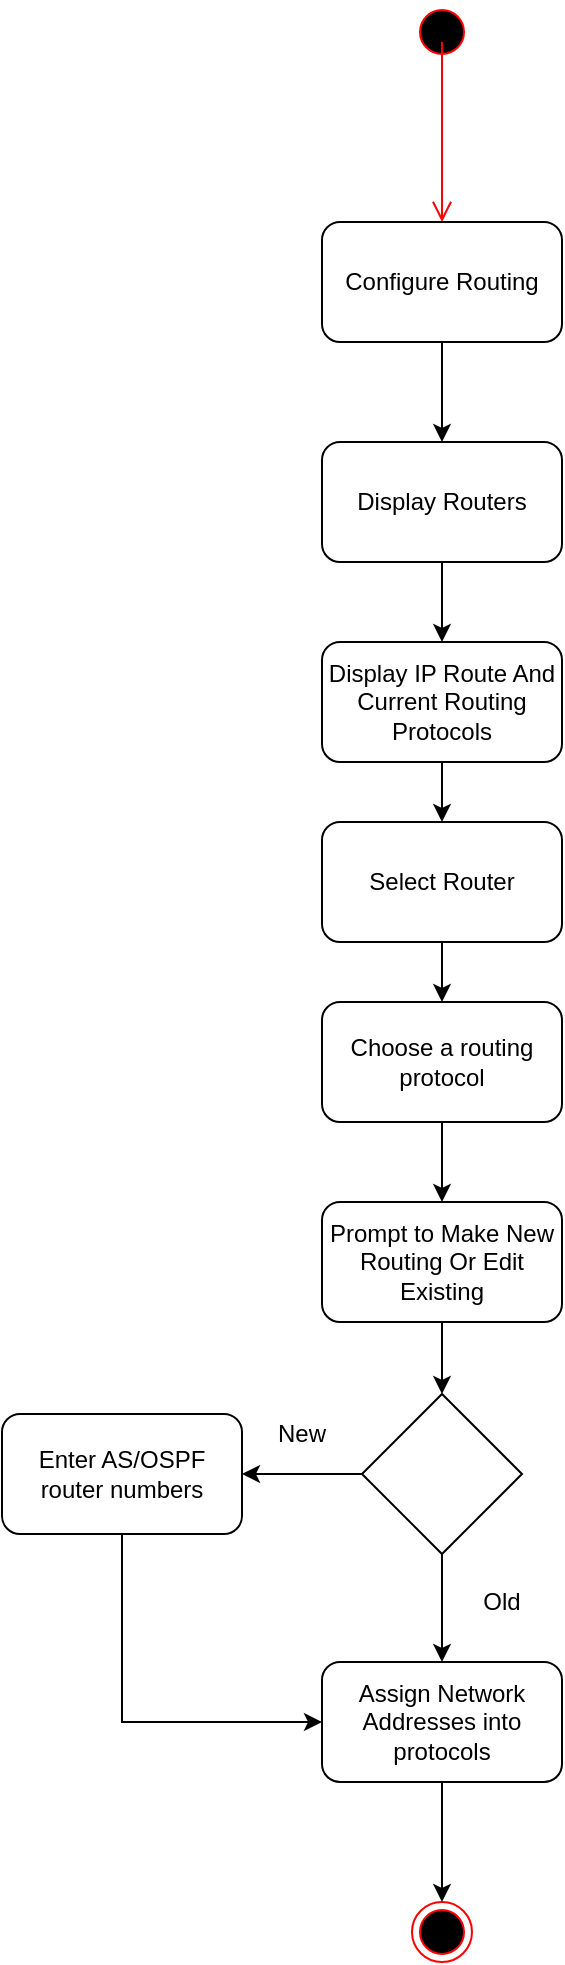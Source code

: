 <mxfile version="12.4.7" type="device"><diagram name="Page-1" id="e7e014a7-5840-1c2e-5031-d8a46d1fe8dd"><mxGraphModel dx="1108" dy="479" grid="1" gridSize="10" guides="1" tooltips="1" connect="1" arrows="1" fold="1" page="1" pageScale="1" pageWidth="1169" pageHeight="826" background="#ffffff" math="0" shadow="0"><root><mxCell id="0"/><mxCell id="1" parent="0"/><mxCell id="ffG6tdyZV_DncWVKfaJ--44" value="" style="ellipse;html=1;shape=startState;fillColor=#000000;strokeColor=#ff0000;" vertex="1" parent="1"><mxGeometry x="435" y="60" width="30" height="30" as="geometry"/></mxCell><mxCell id="ffG6tdyZV_DncWVKfaJ--45" value="" style="edgeStyle=orthogonalEdgeStyle;html=1;verticalAlign=bottom;endArrow=open;endSize=8;strokeColor=#ff0000;" edge="1" parent="1"><mxGeometry relative="1" as="geometry"><mxPoint x="450" y="170" as="targetPoint"/><mxPoint x="450" y="80" as="sourcePoint"/></mxGeometry></mxCell><mxCell id="ffG6tdyZV_DncWVKfaJ--139" value="" style="ellipse;html=1;shape=endState;fillColor=#000000;strokeColor=#ff0000;" vertex="1" parent="1"><mxGeometry x="435" y="1010" width="30" height="30" as="geometry"/></mxCell><mxCell id="ffG6tdyZV_DncWVKfaJ--168" value="" style="edgeStyle=orthogonalEdgeStyle;rounded=0;orthogonalLoop=1;jettySize=auto;html=1;" edge="1" parent="1" source="ffG6tdyZV_DncWVKfaJ--166" target="ffG6tdyZV_DncWVKfaJ--167"><mxGeometry relative="1" as="geometry"/></mxCell><mxCell id="ffG6tdyZV_DncWVKfaJ--166" value="Configure Routing" style="rounded=1;whiteSpace=wrap;html=1;" vertex="1" parent="1"><mxGeometry x="390" y="170" width="120" height="60" as="geometry"/></mxCell><mxCell id="ffG6tdyZV_DncWVKfaJ--170" value="" style="edgeStyle=orthogonalEdgeStyle;rounded=0;orthogonalLoop=1;jettySize=auto;html=1;" edge="1" parent="1" source="ffG6tdyZV_DncWVKfaJ--167" target="ffG6tdyZV_DncWVKfaJ--169"><mxGeometry relative="1" as="geometry"/></mxCell><mxCell id="ffG6tdyZV_DncWVKfaJ--167" value="Display Routers" style="rounded=1;whiteSpace=wrap;html=1;" vertex="1" parent="1"><mxGeometry x="390" y="280" width="120" height="60" as="geometry"/></mxCell><mxCell id="ffG6tdyZV_DncWVKfaJ--171" style="edgeStyle=orthogonalEdgeStyle;rounded=0;orthogonalLoop=1;jettySize=auto;html=1;entryX=0.5;entryY=0;entryDx=0;entryDy=0;" edge="1" parent="1" source="ffG6tdyZV_DncWVKfaJ--169" target="ffG6tdyZV_DncWVKfaJ--173"><mxGeometry relative="1" as="geometry"><mxPoint x="450" y="500" as="targetPoint"/></mxGeometry></mxCell><mxCell id="ffG6tdyZV_DncWVKfaJ--169" value="Display IP Route And Current Routing Protocols" style="rounded=1;whiteSpace=wrap;html=1;" vertex="1" parent="1"><mxGeometry x="390" y="380" width="120" height="60" as="geometry"/></mxCell><mxCell id="ffG6tdyZV_DncWVKfaJ--175" style="edgeStyle=orthogonalEdgeStyle;rounded=0;orthogonalLoop=1;jettySize=auto;html=1;entryX=0.5;entryY=0;entryDx=0;entryDy=0;" edge="1" parent="1" source="ffG6tdyZV_DncWVKfaJ--173" target="ffG6tdyZV_DncWVKfaJ--174"><mxGeometry relative="1" as="geometry"/></mxCell><mxCell id="ffG6tdyZV_DncWVKfaJ--173" value="Select Router" style="rounded=1;whiteSpace=wrap;html=1;" vertex="1" parent="1"><mxGeometry x="390" y="470" width="120" height="60" as="geometry"/></mxCell><mxCell id="ffG6tdyZV_DncWVKfaJ--176" style="edgeStyle=orthogonalEdgeStyle;rounded=0;orthogonalLoop=1;jettySize=auto;html=1;entryX=0.5;entryY=0;entryDx=0;entryDy=0;" edge="1" parent="1" source="ffG6tdyZV_DncWVKfaJ--174"><mxGeometry relative="1" as="geometry"><mxPoint x="450" y="660" as="targetPoint"/></mxGeometry></mxCell><mxCell id="ffG6tdyZV_DncWVKfaJ--174" value="Choose a routing protocol" style="rounded=1;whiteSpace=wrap;html=1;" vertex="1" parent="1"><mxGeometry x="390" y="560" width="120" height="60" as="geometry"/></mxCell><mxCell id="ffG6tdyZV_DncWVKfaJ--184" style="edgeStyle=orthogonalEdgeStyle;rounded=0;orthogonalLoop=1;jettySize=auto;html=1;entryX=0.5;entryY=0;entryDx=0;entryDy=0;" edge="1" parent="1" source="ffG6tdyZV_DncWVKfaJ--178" target="ffG6tdyZV_DncWVKfaJ--179"><mxGeometry relative="1" as="geometry"/></mxCell><mxCell id="ffG6tdyZV_DncWVKfaJ--178" value="Prompt to Make New Routing Or Edit Existing" style="rounded=1;whiteSpace=wrap;html=1;" vertex="1" parent="1"><mxGeometry x="390" y="660" width="120" height="60" as="geometry"/></mxCell><mxCell id="ffG6tdyZV_DncWVKfaJ--182" style="edgeStyle=orthogonalEdgeStyle;rounded=0;orthogonalLoop=1;jettySize=auto;html=1;entryX=1;entryY=0.5;entryDx=0;entryDy=0;" edge="1" parent="1" source="ffG6tdyZV_DncWVKfaJ--179" target="ffG6tdyZV_DncWVKfaJ--180"><mxGeometry relative="1" as="geometry"><Array as="points"><mxPoint x="350" y="796"/></Array></mxGeometry></mxCell><mxCell id="ffG6tdyZV_DncWVKfaJ--183" style="edgeStyle=orthogonalEdgeStyle;rounded=0;orthogonalLoop=1;jettySize=auto;html=1;entryX=0.5;entryY=0;entryDx=0;entryDy=0;" edge="1" parent="1" source="ffG6tdyZV_DncWVKfaJ--179" target="ffG6tdyZV_DncWVKfaJ--181"><mxGeometry relative="1" as="geometry"/></mxCell><mxCell id="ffG6tdyZV_DncWVKfaJ--179" value="" style="rhombus;whiteSpace=wrap;html=1;" vertex="1" parent="1"><mxGeometry x="410" y="756" width="80" height="80" as="geometry"/></mxCell><mxCell id="ffG6tdyZV_DncWVKfaJ--188" style="edgeStyle=orthogonalEdgeStyle;rounded=0;orthogonalLoop=1;jettySize=auto;html=1;entryX=0;entryY=0.5;entryDx=0;entryDy=0;" edge="1" parent="1" source="ffG6tdyZV_DncWVKfaJ--180" target="ffG6tdyZV_DncWVKfaJ--181"><mxGeometry relative="1" as="geometry"><mxPoint x="290" y="930" as="targetPoint"/><Array as="points"><mxPoint x="290" y="920"/></Array></mxGeometry></mxCell><mxCell id="ffG6tdyZV_DncWVKfaJ--180" value="Enter AS/OSPF router numbers" style="rounded=1;whiteSpace=wrap;html=1;" vertex="1" parent="1"><mxGeometry x="230" y="766" width="120" height="60" as="geometry"/></mxCell><mxCell id="ffG6tdyZV_DncWVKfaJ--189" style="edgeStyle=orthogonalEdgeStyle;rounded=0;orthogonalLoop=1;jettySize=auto;html=1;" edge="1" parent="1" source="ffG6tdyZV_DncWVKfaJ--181" target="ffG6tdyZV_DncWVKfaJ--139"><mxGeometry relative="1" as="geometry"/></mxCell><mxCell id="ffG6tdyZV_DncWVKfaJ--181" value="Assign Network Addresses into protocols" style="rounded=1;whiteSpace=wrap;html=1;" vertex="1" parent="1"><mxGeometry x="390" y="890" width="120" height="60" as="geometry"/></mxCell><mxCell id="ffG6tdyZV_DncWVKfaJ--185" value="New" style="text;html=1;strokeColor=none;fillColor=none;align=center;verticalAlign=middle;whiteSpace=wrap;rounded=0;" vertex="1" parent="1"><mxGeometry x="360" y="766" width="40" height="20" as="geometry"/></mxCell><mxCell id="ffG6tdyZV_DncWVKfaJ--186" value="Old" style="text;html=1;strokeColor=none;fillColor=none;align=center;verticalAlign=middle;whiteSpace=wrap;rounded=0;" vertex="1" parent="1"><mxGeometry x="460" y="850" width="40" height="20" as="geometry"/></mxCell></root></mxGraphModel></diagram></mxfile>